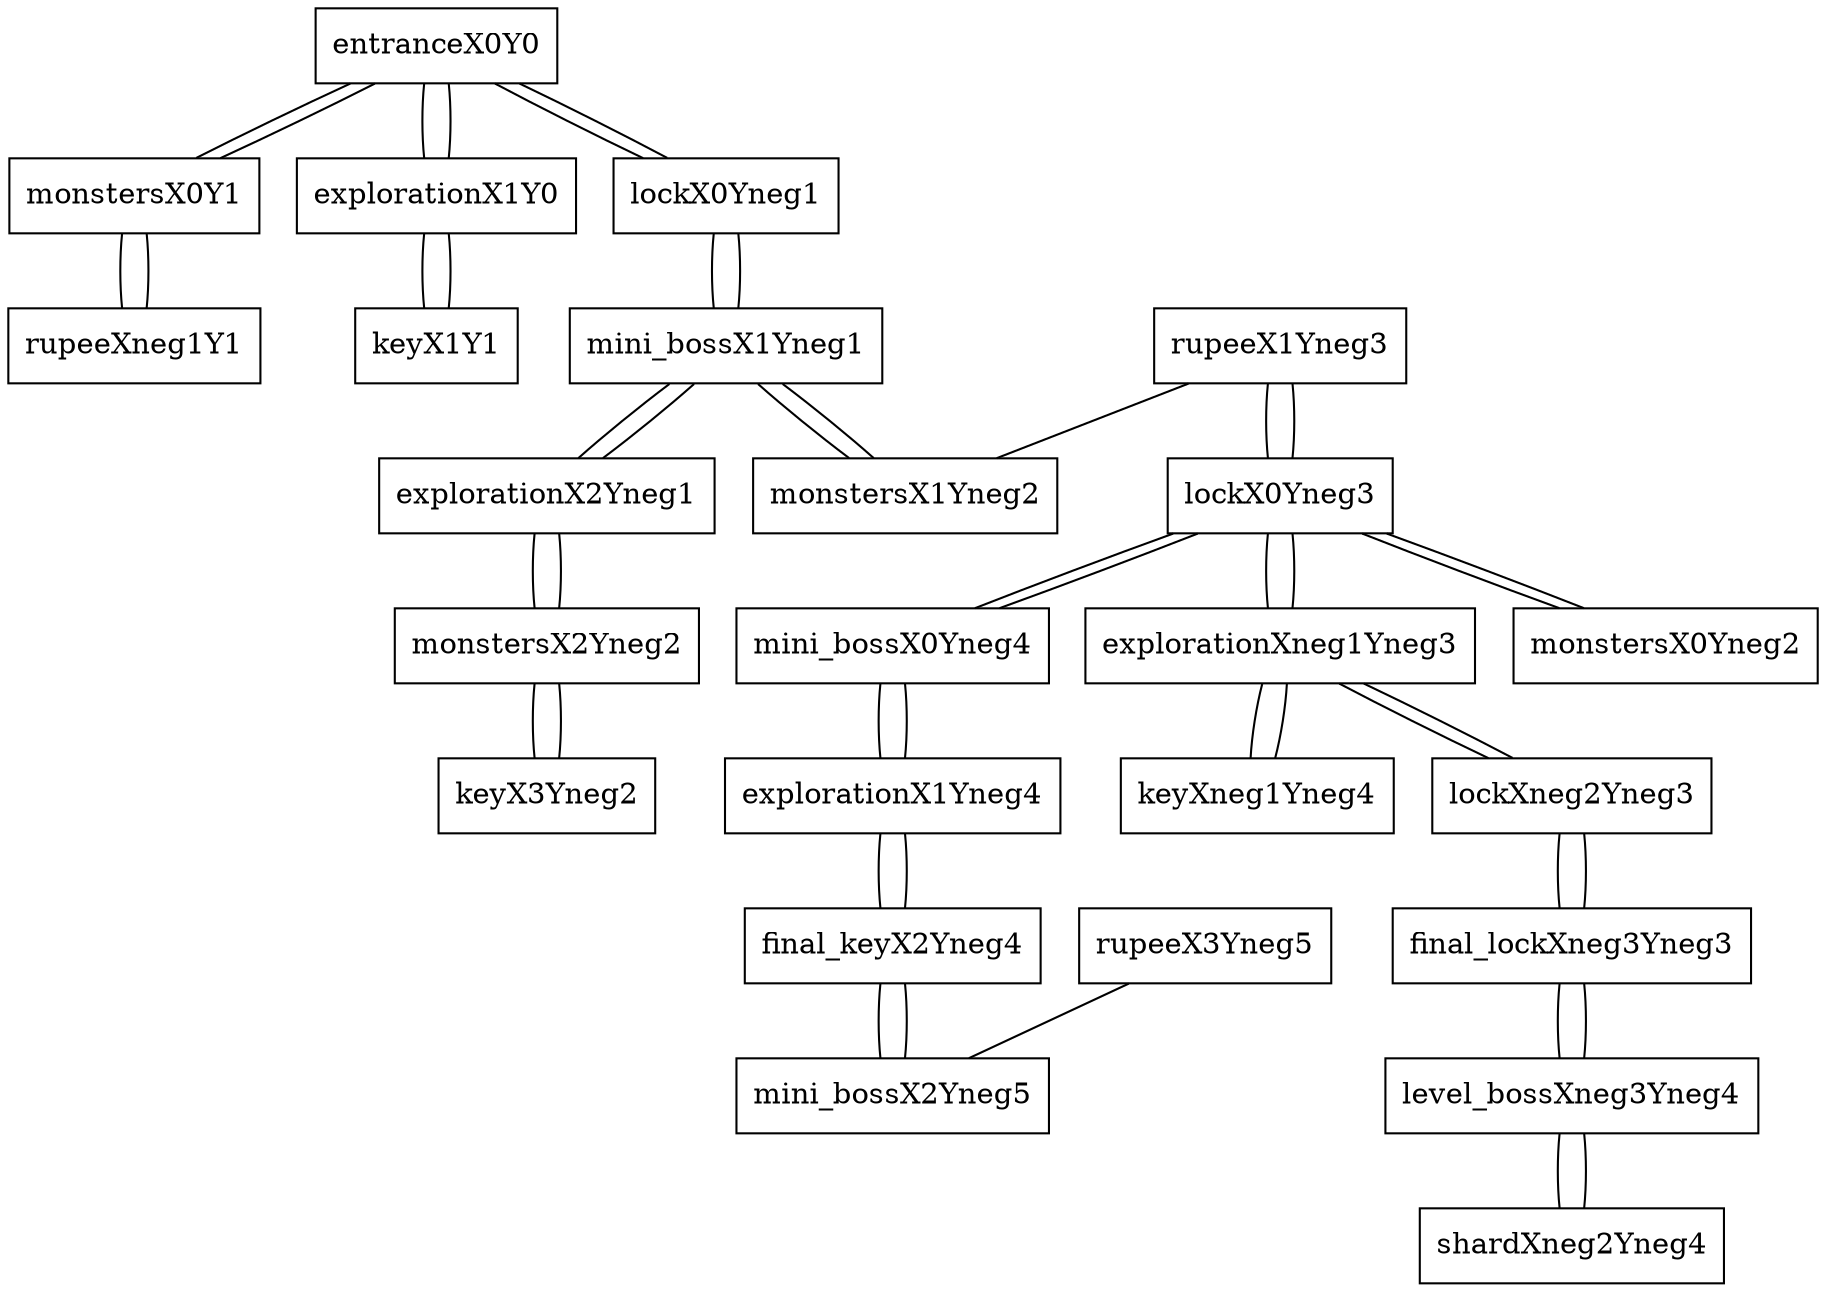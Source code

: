 graph space {

node [shape="box"]; entranceX0Y0 [pad="1.5,0.0" pos="0,0!"]; monstersX0Y1 [pad="1.5,0.0" pos="0,1!"]; rupeeXneg1Y1 [pad="1.5,0.0" pos="-1,1!"]; explorationX1Y0 [pad="1.5,0.0" pos="1,0!"]; keyX1Y1 [pad="1.5,0.0" pos="1,1!"]; lockX0Yneg1 [pad="1.5,0.0" pos="0,-1!"]; mini_bossX1Yneg1 [pad="1.5,0.0" pos="1,-1!"]; monstersX1Yneg2 [pad="1.5,0.0" pos="1,-2!"]; rupeeX1Yneg3 [pad="1.5,0.0" pos="1,-3!"]; explorationX2Yneg1 [pad="1.5,0.0" pos="2,-1!"]; monstersX2Yneg2 [pad="1.5,0.0" pos="2,-2!"]; keyX3Yneg2 [pad="1.5,0.0" pos="3,-2!"]; lockX0Yneg3 [pad="1.5,0.0" pos="0,-3!"]; mini_bossX0Yneg4 [pad="1.5,0.0" pos="0,-4!"]; explorationX1Yneg4 [pad="1.5,0.0" pos="1,-4!"]; final_keyX2Yneg4 [pad="1.5,0.0" pos="2,-4!"]; explorationXneg1Yneg3 [pad="1.5,0.0" pos="-1,-3!"]; keyXneg1Yneg4 [pad="1.5,0.0" pos="-1,-4!"]; monstersX0Yneg2 [pad="1.5,0.0" pos="0,-2!"]; mini_bossX2Yneg5 [pad="1.5,0.0" pos="2,-5!"]; rupeeX3Yneg5 [pad="1.5,0.0" pos="3,-5!"]; lockXneg2Yneg3 [pad="1.5,0.0" pos="-2,-3!"]; final_lockXneg3Yneg3 [pad="1.5,0.0" pos="-3,-3!"]; level_bossXneg3Yneg4 [pad="1.5,0.0" pos="-3,-4!"]; shardXneg2Yneg4 [pad="1.5,0.0" pos="-2,-4!"]; 
entranceX0Y0 -- monstersX0Y1;
entranceX0Y0 -- explorationX1Y0;
entranceX0Y0 -- lockX0Yneg1;
monstersX0Y1 -- rupeeXneg1Y1;
monstersX0Y1 -- entranceX0Y0;
rupeeXneg1Y1 -- monstersX0Y1;
explorationX1Y0 -- entranceX0Y0;
explorationX1Y0 -- keyX1Y1;
keyX1Y1 -- explorationX1Y0;
lockX0Yneg1 -- entranceX0Y0;
lockX0Yneg1 -- mini_bossX1Yneg1;
mini_bossX1Yneg1 -- lockX0Yneg1;
mini_bossX1Yneg1 -- explorationX2Yneg1;
mini_bossX1Yneg1 -- monstersX1Yneg2;
monstersX1Yneg2 -- mini_bossX1Yneg1;
rupeeX1Yneg3 -- lockX0Yneg3;
rupeeX1Yneg3 -- monstersX1Yneg2;
explorationX2Yneg1 -- mini_bossX1Yneg1;
explorationX2Yneg1 -- monstersX2Yneg2;
monstersX2Yneg2 -- explorationX2Yneg1;
monstersX2Yneg2 -- keyX3Yneg2;
keyX3Yneg2 -- monstersX2Yneg2;
lockX0Yneg3 -- explorationXneg1Yneg3;
lockX0Yneg3 -- monstersX0Yneg2;
lockX0Yneg3 -- rupeeX1Yneg3;
lockX0Yneg3 -- mini_bossX0Yneg4;
mini_bossX0Yneg4 -- lockX0Yneg3;
mini_bossX0Yneg4 -- explorationX1Yneg4;
explorationX1Yneg4 -- mini_bossX0Yneg4;
explorationX1Yneg4 -- final_keyX2Yneg4;
final_keyX2Yneg4 -- explorationX1Yneg4;
final_keyX2Yneg4 -- mini_bossX2Yneg5;
explorationXneg1Yneg3 -- lockXneg2Yneg3;
explorationXneg1Yneg3 -- keyXneg1Yneg4;
explorationXneg1Yneg3 -- lockX0Yneg3;
keyXneg1Yneg4 -- explorationXneg1Yneg3;
monstersX0Yneg2 -- lockX0Yneg3;
mini_bossX2Yneg5 -- final_keyX2Yneg4;
rupeeX3Yneg5 -- mini_bossX2Yneg5;
lockXneg2Yneg3 -- final_lockXneg3Yneg3;
lockXneg2Yneg3 -- explorationXneg1Yneg3;
final_lockXneg3Yneg3 -- lockXneg2Yneg3;
final_lockXneg3Yneg3 -- level_bossXneg3Yneg4;
level_bossXneg3Yneg4 -- final_lockXneg3Yneg3;
level_bossXneg3Yneg4 -- shardXneg2Yneg4;
shardXneg2Yneg4 -- level_bossXneg3Yneg4;
}